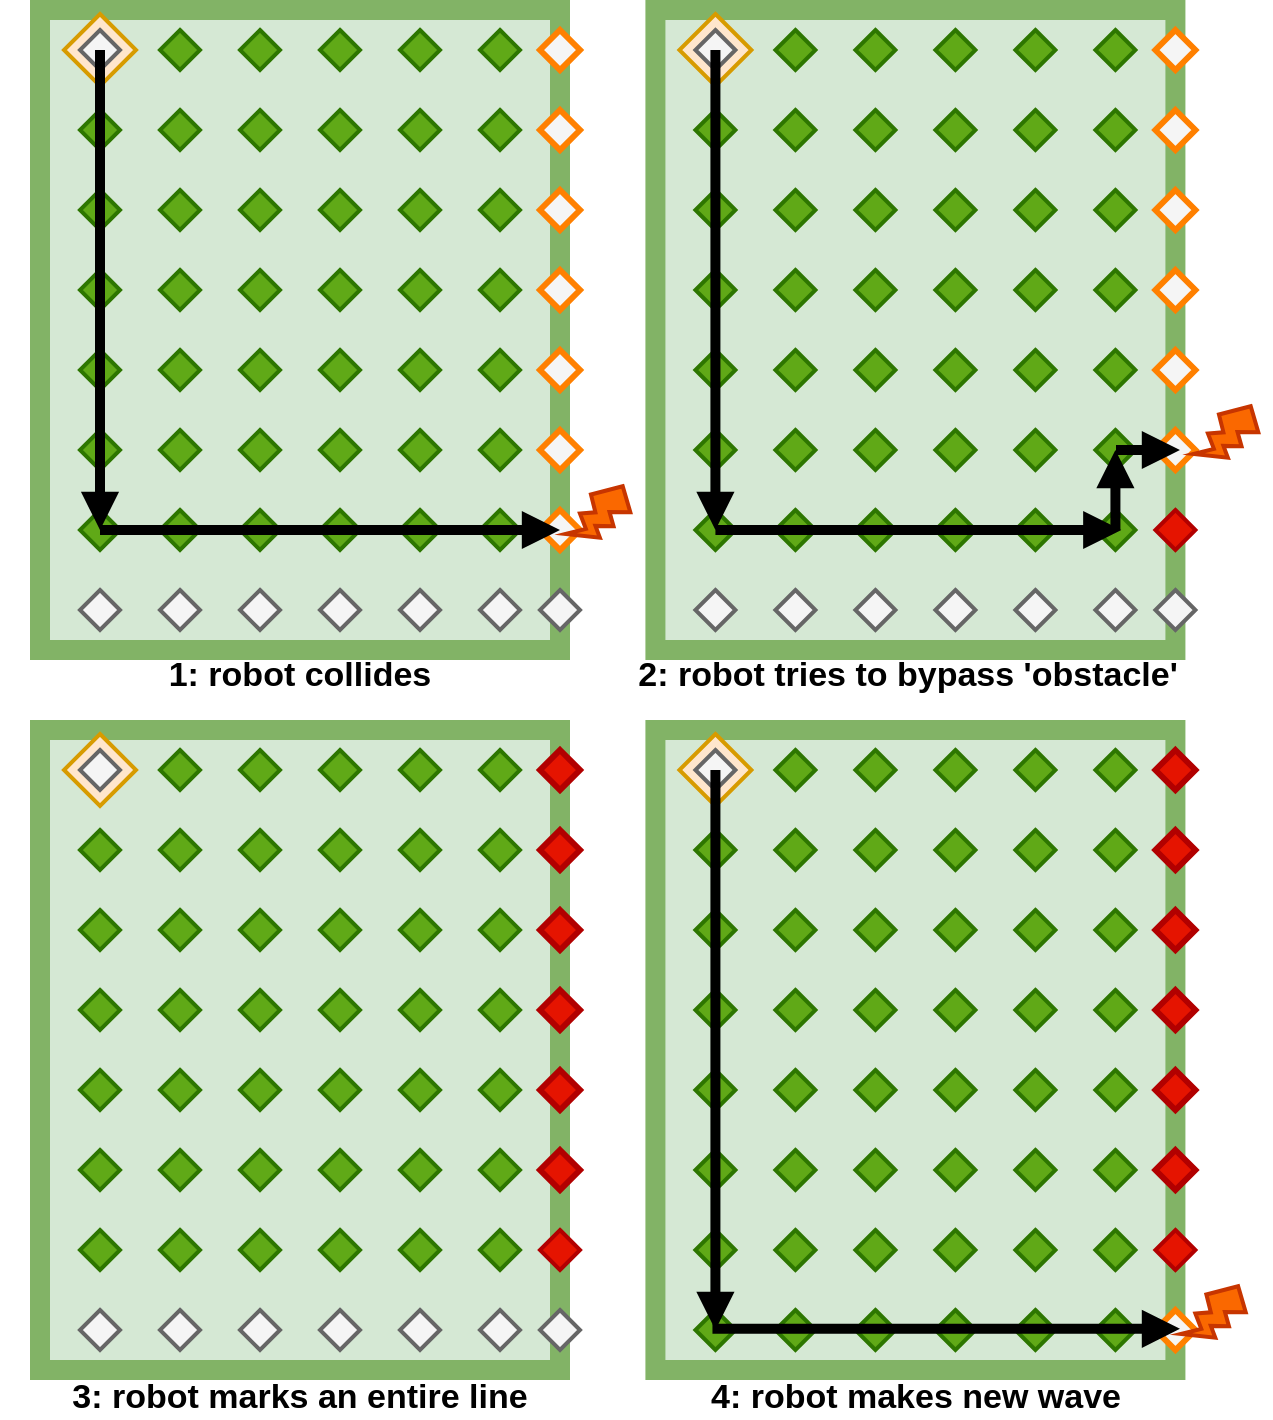 <mxfile version="14.4.3" type="device"><diagram id="38rpAJSljCp4Y_t4XJB3" name="Pagina-1"><mxGraphModel dx="710" dy="412" grid="1" gridSize="10" guides="1" tooltips="1" connect="1" arrows="1" fold="1" page="1" pageScale="1" pageWidth="827" pageHeight="1169" math="0" shadow="0"><root><mxCell id="0"/><mxCell id="1" parent="0"/><mxCell id="UCMmP2EKuZYmeu0Y-TGN-4" value="" style="rounded=0;whiteSpace=wrap;html=1;strokeColor=#82b366;perimeterSpacing=0;strokeWidth=10;glass=0;shadow=0;sketch=0;fillColor=#D5E8D4;" parent="1" vertex="1"><mxGeometry x="20" y="390" width="260" height="320" as="geometry"/></mxCell><mxCell id="UCMmP2EKuZYmeu0Y-TGN-5" value="" style="rhombus;whiteSpace=wrap;html=1;strokeWidth=2;fillColor=#ffe6cc;strokeColor=#d79b00;" parent="1" vertex="1"><mxGeometry x="32" y="392" width="36" height="36" as="geometry"/></mxCell><mxCell id="UCMmP2EKuZYmeu0Y-TGN-6" value="" style="rhombus;whiteSpace=wrap;html=1;strokeWidth=2;fillColor=#f5f5f5;strokeColor=#666666;fontColor=#333333;" parent="1" vertex="1"><mxGeometry x="240" y="680" width="20" height="20" as="geometry"/></mxCell><mxCell id="UCMmP2EKuZYmeu0Y-TGN-7" value="" style="rhombus;whiteSpace=wrap;html=1;strokeWidth=2;fillColor=#60a917;strokeColor=#2D7600;fontColor=#ffffff;" parent="1" vertex="1"><mxGeometry x="240" y="640" width="20" height="20" as="geometry"/></mxCell><mxCell id="UCMmP2EKuZYmeu0Y-TGN-8" value="" style="rhombus;whiteSpace=wrap;html=1;strokeWidth=2;fillColor=#f5f5f5;strokeColor=#666666;fontColor=#333333;" parent="1" vertex="1"><mxGeometry x="40" y="680" width="20" height="20" as="geometry"/></mxCell><mxCell id="UCMmP2EKuZYmeu0Y-TGN-9" value="" style="rhombus;whiteSpace=wrap;html=1;strokeWidth=2;fillColor=#60a917;strokeColor=#2D7600;fontColor=#ffffff;" parent="1" vertex="1"><mxGeometry x="40" y="640" width="20" height="20" as="geometry"/></mxCell><mxCell id="UCMmP2EKuZYmeu0Y-TGN-11" value="" style="rhombus;whiteSpace=wrap;html=1;strokeWidth=2;fillColor=#60a917;strokeColor=#2D7600;fontColor=#ffffff;" parent="1" vertex="1"><mxGeometry x="120" y="600" width="20" height="20" as="geometry"/></mxCell><mxCell id="UCMmP2EKuZYmeu0Y-TGN-12" value="" style="rhombus;whiteSpace=wrap;html=1;strokeWidth=2;fillColor=#60a917;strokeColor=#2D7600;fontColor=#ffffff;" parent="1" vertex="1"><mxGeometry x="160" y="600" width="20" height="20" as="geometry"/></mxCell><mxCell id="UCMmP2EKuZYmeu0Y-TGN-13" value="" style="rhombus;whiteSpace=wrap;html=1;strokeWidth=2;fillColor=#60a917;strokeColor=#2D7600;fontColor=#ffffff;" parent="1" vertex="1"><mxGeometry x="200" y="600" width="20" height="20" as="geometry"/></mxCell><mxCell id="UCMmP2EKuZYmeu0Y-TGN-14" value="" style="rhombus;whiteSpace=wrap;html=1;strokeWidth=2;fillColor=#60a917;strokeColor=#2D7600;fontColor=#ffffff;" parent="1" vertex="1"><mxGeometry x="240" y="600" width="20" height="20" as="geometry"/></mxCell><mxCell id="UCMmP2EKuZYmeu0Y-TGN-15" value="" style="rhombus;whiteSpace=wrap;html=1;strokeWidth=2;fillColor=#60a917;strokeColor=#2D7600;fontColor=#ffffff;" parent="1" vertex="1"><mxGeometry x="40" y="600" width="20" height="20" as="geometry"/></mxCell><mxCell id="UCMmP2EKuZYmeu0Y-TGN-16" value="" style="rhombus;whiteSpace=wrap;html=1;strokeWidth=2;fillColor=#60a917;strokeColor=#2D7600;fontColor=#ffffff;" parent="1" vertex="1"><mxGeometry x="80" y="600" width="20" height="20" as="geometry"/></mxCell><mxCell id="UCMmP2EKuZYmeu0Y-TGN-17" value="" style="rhombus;whiteSpace=wrap;html=1;strokeWidth=2;fillColor=#60a917;strokeColor=#2D7600;fontColor=#ffffff;" parent="1" vertex="1"><mxGeometry x="120" y="560" width="20" height="20" as="geometry"/></mxCell><mxCell id="UCMmP2EKuZYmeu0Y-TGN-18" value="" style="rhombus;whiteSpace=wrap;html=1;strokeWidth=2;fillColor=#60a917;strokeColor=#2D7600;fontColor=#ffffff;" parent="1" vertex="1"><mxGeometry x="160" y="560" width="20" height="20" as="geometry"/></mxCell><mxCell id="UCMmP2EKuZYmeu0Y-TGN-19" value="" style="rhombus;whiteSpace=wrap;html=1;strokeWidth=2;fillColor=#60a917;strokeColor=#2D7600;fontColor=#ffffff;" parent="1" vertex="1"><mxGeometry x="200" y="560" width="20" height="20" as="geometry"/></mxCell><mxCell id="UCMmP2EKuZYmeu0Y-TGN-20" value="" style="rhombus;whiteSpace=wrap;html=1;strokeWidth=2;fillColor=#60a917;strokeColor=#2D7600;fontColor=#ffffff;" parent="1" vertex="1"><mxGeometry x="240" y="560" width="20" height="20" as="geometry"/></mxCell><mxCell id="UCMmP2EKuZYmeu0Y-TGN-21" value="" style="rhombus;whiteSpace=wrap;html=1;strokeWidth=2;fillColor=#60a917;strokeColor=#2D7600;fontColor=#ffffff;" parent="1" vertex="1"><mxGeometry x="40" y="560" width="20" height="20" as="geometry"/></mxCell><mxCell id="UCMmP2EKuZYmeu0Y-TGN-22" value="" style="rhombus;whiteSpace=wrap;html=1;strokeWidth=2;fillColor=#60a917;strokeColor=#2D7600;fontColor=#ffffff;" parent="1" vertex="1"><mxGeometry x="80" y="560" width="20" height="20" as="geometry"/></mxCell><mxCell id="UCMmP2EKuZYmeu0Y-TGN-23" value="" style="rhombus;whiteSpace=wrap;html=1;strokeWidth=2;fillColor=#60a917;strokeColor=#2D7600;fontColor=#ffffff;" parent="1" vertex="1"><mxGeometry x="120" y="520" width="20" height="20" as="geometry"/></mxCell><mxCell id="UCMmP2EKuZYmeu0Y-TGN-24" value="" style="rhombus;whiteSpace=wrap;html=1;strokeWidth=2;fillColor=#60a917;strokeColor=#2D7600;fontColor=#ffffff;" parent="1" vertex="1"><mxGeometry x="160" y="520" width="20" height="20" as="geometry"/></mxCell><mxCell id="UCMmP2EKuZYmeu0Y-TGN-25" value="" style="rhombus;whiteSpace=wrap;html=1;strokeWidth=2;fillColor=#60a917;strokeColor=#2D7600;fontColor=#ffffff;" parent="1" vertex="1"><mxGeometry x="200" y="520" width="20" height="20" as="geometry"/></mxCell><mxCell id="UCMmP2EKuZYmeu0Y-TGN-26" value="" style="rhombus;whiteSpace=wrap;html=1;strokeWidth=2;fillColor=#60a917;strokeColor=#2D7600;fontColor=#ffffff;" parent="1" vertex="1"><mxGeometry x="240" y="520" width="20" height="20" as="geometry"/></mxCell><mxCell id="UCMmP2EKuZYmeu0Y-TGN-27" value="" style="rhombus;whiteSpace=wrap;html=1;strokeWidth=2;fillColor=#60a917;strokeColor=#2D7600;fontColor=#ffffff;" parent="1" vertex="1"><mxGeometry x="40" y="520" width="20" height="20" as="geometry"/></mxCell><mxCell id="UCMmP2EKuZYmeu0Y-TGN-28" value="" style="rhombus;whiteSpace=wrap;html=1;strokeWidth=2;fillColor=#60a917;strokeColor=#2D7600;fontColor=#ffffff;" parent="1" vertex="1"><mxGeometry x="80" y="520" width="20" height="20" as="geometry"/></mxCell><mxCell id="UCMmP2EKuZYmeu0Y-TGN-29" value="" style="rhombus;whiteSpace=wrap;html=1;strokeWidth=2;fillColor=#60a917;strokeColor=#2D7600;fontColor=#ffffff;" parent="1" vertex="1"><mxGeometry x="120" y="480" width="20" height="20" as="geometry"/></mxCell><mxCell id="UCMmP2EKuZYmeu0Y-TGN-30" value="" style="rhombus;whiteSpace=wrap;html=1;strokeWidth=2;fillColor=#60a917;fontColor=#ffffff;strokeColor=#2D7600;" parent="1" vertex="1"><mxGeometry x="160" y="480" width="20" height="20" as="geometry"/></mxCell><mxCell id="UCMmP2EKuZYmeu0Y-TGN-31" value="" style="rhombus;whiteSpace=wrap;html=1;strokeWidth=2;fillColor=#60a917;strokeColor=#2D7600;fontColor=#ffffff;" parent="1" vertex="1"><mxGeometry x="200" y="480" width="20" height="20" as="geometry"/></mxCell><mxCell id="UCMmP2EKuZYmeu0Y-TGN-32" value="" style="rhombus;whiteSpace=wrap;html=1;strokeWidth=2;fillColor=#60a917;strokeColor=#2D7600;fontColor=#ffffff;" parent="1" vertex="1"><mxGeometry x="240" y="480" width="20" height="20" as="geometry"/></mxCell><mxCell id="UCMmP2EKuZYmeu0Y-TGN-33" value="" style="rhombus;whiteSpace=wrap;html=1;strokeWidth=2;fillColor=#60a917;strokeColor=#2D7600;fontColor=#ffffff;" parent="1" vertex="1"><mxGeometry x="40" y="480" width="20" height="20" as="geometry"/></mxCell><mxCell id="UCMmP2EKuZYmeu0Y-TGN-34" value="" style="rhombus;whiteSpace=wrap;html=1;strokeWidth=2;fillColor=#60a917;strokeColor=#2D7600;fontColor=#ffffff;" parent="1" vertex="1"><mxGeometry x="80" y="480" width="20" height="20" as="geometry"/></mxCell><mxCell id="UCMmP2EKuZYmeu0Y-TGN-35" value="" style="rhombus;whiteSpace=wrap;html=1;strokeWidth=2;fillColor=#60a917;strokeColor=#2D7600;fontColor=#ffffff;" parent="1" vertex="1"><mxGeometry x="120" y="400" width="20" height="20" as="geometry"/></mxCell><mxCell id="UCMmP2EKuZYmeu0Y-TGN-36" value="" style="rhombus;whiteSpace=wrap;html=1;strokeWidth=2;fillColor=#60a917;strokeColor=#2D7600;fontColor=#ffffff;" parent="1" vertex="1"><mxGeometry x="160" y="400" width="20" height="20" as="geometry"/></mxCell><mxCell id="UCMmP2EKuZYmeu0Y-TGN-37" value="" style="rhombus;whiteSpace=wrap;html=1;strokeWidth=2;fillColor=#60a917;strokeColor=#2D7600;fontColor=#ffffff;" parent="1" vertex="1"><mxGeometry x="200" y="400" width="20" height="20" as="geometry"/></mxCell><mxCell id="UCMmP2EKuZYmeu0Y-TGN-38" value="" style="rhombus;whiteSpace=wrap;html=1;strokeWidth=2;fillColor=#60a917;strokeColor=#2D7600;fontColor=#ffffff;" parent="1" vertex="1"><mxGeometry x="240" y="400" width="20" height="20" as="geometry"/></mxCell><mxCell id="UCMmP2EKuZYmeu0Y-TGN-39" value="" style="rhombus;whiteSpace=wrap;html=1;strokeWidth=2;fillColor=#f5f5f5;strokeColor=#666666;fontColor=#333333;" parent="1" vertex="1"><mxGeometry x="40" y="400" width="20" height="20" as="geometry"/></mxCell><mxCell id="UCMmP2EKuZYmeu0Y-TGN-40" value="" style="rhombus;whiteSpace=wrap;html=1;strokeWidth=2;fillColor=#60a917;strokeColor=#2D7600;fontColor=#ffffff;" parent="1" vertex="1"><mxGeometry x="80" y="400" width="20" height="20" as="geometry"/></mxCell><mxCell id="UCMmP2EKuZYmeu0Y-TGN-41" value="" style="rhombus;whiteSpace=wrap;html=1;strokeWidth=2;fillColor=#60a917;strokeColor=#2D7600;fontColor=#ffffff;" parent="1" vertex="1"><mxGeometry x="120" y="440" width="20" height="20" as="geometry"/></mxCell><mxCell id="UCMmP2EKuZYmeu0Y-TGN-42" value="" style="rhombus;whiteSpace=wrap;html=1;strokeWidth=2;fillColor=#60a917;strokeColor=#2D7600;fontColor=#ffffff;" parent="1" vertex="1"><mxGeometry x="160" y="440" width="20" height="20" as="geometry"/></mxCell><mxCell id="UCMmP2EKuZYmeu0Y-TGN-43" value="" style="rhombus;whiteSpace=wrap;html=1;strokeWidth=2;fillColor=#60a917;strokeColor=#2D7600;fontColor=#ffffff;" parent="1" vertex="1"><mxGeometry x="200" y="440" width="20" height="20" as="geometry"/></mxCell><mxCell id="UCMmP2EKuZYmeu0Y-TGN-44" value="" style="rhombus;whiteSpace=wrap;html=1;strokeWidth=2;fillColor=#60a917;strokeColor=#2D7600;fontColor=#ffffff;" parent="1" vertex="1"><mxGeometry x="240" y="440" width="20" height="20" as="geometry"/></mxCell><mxCell id="UCMmP2EKuZYmeu0Y-TGN-45" value="" style="rhombus;whiteSpace=wrap;html=1;strokeWidth=2;fillColor=#60a917;strokeColor=#2D7600;fontColor=#ffffff;" parent="1" vertex="1"><mxGeometry x="40" y="440" width="20" height="20" as="geometry"/></mxCell><mxCell id="UCMmP2EKuZYmeu0Y-TGN-46" value="" style="rhombus;whiteSpace=wrap;html=1;strokeWidth=2;fillColor=#60a917;strokeColor=#2D7600;fontColor=#ffffff;" parent="1" vertex="1"><mxGeometry x="80" y="440" width="20" height="20" as="geometry"/></mxCell><mxCell id="UCMmP2EKuZYmeu0Y-TGN-57" value="" style="rhombus;whiteSpace=wrap;html=1;strokeWidth=2;fillColor=#60a917;strokeColor=#2D7600;fontColor=#ffffff;" parent="1" vertex="1"><mxGeometry x="120" y="640" width="20" height="20" as="geometry"/></mxCell><mxCell id="UCMmP2EKuZYmeu0Y-TGN-58" value="" style="rhombus;whiteSpace=wrap;html=1;strokeWidth=2;fillColor=#60a917;strokeColor=#2D7600;fontColor=#ffffff;" parent="1" vertex="1"><mxGeometry x="160" y="640" width="20" height="20" as="geometry"/></mxCell><mxCell id="UCMmP2EKuZYmeu0Y-TGN-59" value="" style="rhombus;whiteSpace=wrap;html=1;strokeWidth=2;fillColor=#60a917;strokeColor=#2D7600;fontColor=#ffffff;" parent="1" vertex="1"><mxGeometry x="200" y="640" width="20" height="20" as="geometry"/></mxCell><mxCell id="UCMmP2EKuZYmeu0Y-TGN-60" value="" style="rhombus;whiteSpace=wrap;html=1;strokeWidth=2;fillColor=#60a917;strokeColor=#2D7600;fontColor=#ffffff;" parent="1" vertex="1"><mxGeometry x="80" y="640" width="20" height="20" as="geometry"/></mxCell><mxCell id="UCMmP2EKuZYmeu0Y-TGN-61" value="" style="rhombus;whiteSpace=wrap;html=1;strokeWidth=2;fillColor=#f5f5f5;strokeColor=#666666;fontColor=#333333;" parent="1" vertex="1"><mxGeometry x="120" y="680" width="20" height="20" as="geometry"/></mxCell><mxCell id="UCMmP2EKuZYmeu0Y-TGN-62" value="" style="rhombus;whiteSpace=wrap;html=1;strokeWidth=2;fillColor=#f5f5f5;strokeColor=#666666;fontColor=#333333;" parent="1" vertex="1"><mxGeometry x="160" y="680" width="20" height="20" as="geometry"/></mxCell><mxCell id="UCMmP2EKuZYmeu0Y-TGN-63" value="" style="rhombus;whiteSpace=wrap;html=1;strokeWidth=2;fillColor=#f5f5f5;strokeColor=#666666;fontColor=#333333;" parent="1" vertex="1"><mxGeometry x="200" y="680" width="20" height="20" as="geometry"/></mxCell><mxCell id="UCMmP2EKuZYmeu0Y-TGN-64" value="" style="rhombus;whiteSpace=wrap;html=1;strokeWidth=2;fillColor=#f5f5f5;strokeColor=#666666;fontColor=#333333;" parent="1" vertex="1"><mxGeometry x="80" y="680" width="20" height="20" as="geometry"/></mxCell><mxCell id="UCMmP2EKuZYmeu0Y-TGN-66" value="" style="endArrow=block;html=1;strokeWidth=5;endFill=1;fillColor=#f8cecc;entryX=0.5;entryY=0.5;entryDx=0;entryDy=0;entryPerimeter=0;" parent="1" edge="1" target="UCMmP2EKuZYmeu0Y-TGN-9"><mxGeometry width="50" height="50" relative="1" as="geometry"><mxPoint x="50" y="410" as="sourcePoint"/><mxPoint x="50" y="530" as="targetPoint"/></mxGeometry></mxCell><mxCell id="UCMmP2EKuZYmeu0Y-TGN-182" value="1: robot collides" style="text;html=1;strokeColor=none;fillColor=none;align=center;verticalAlign=middle;whiteSpace=wrap;rounded=0;fontStyle=1;fontSize=17;" parent="1" vertex="1"><mxGeometry y="713" width="300" height="20" as="geometry"/></mxCell><mxCell id="6K47DmxdGWZFVcEaytdg-120" value="2: robot tries to bypass 'obstacle'" style="text;html=1;strokeColor=none;fillColor=none;align=center;verticalAlign=middle;whiteSpace=wrap;rounded=0;fontStyle=1;fontSize=17;" parent="1" vertex="1"><mxGeometry x="304" y="713" width="300" height="20" as="geometry"/></mxCell><mxCell id="2Jo5fhuYoNZxk01iRl89-2" value="" style="rhombus;whiteSpace=wrap;html=1;strokeWidth=3;fillColor=#f5f5f5;fontColor=#333333;strokeColor=#FF8000;" vertex="1" parent="1"><mxGeometry x="270" y="640" width="20" height="20" as="geometry"/></mxCell><mxCell id="2Jo5fhuYoNZxk01iRl89-4" value="" style="rhombus;whiteSpace=wrap;html=1;strokeWidth=3;fillColor=#f5f5f5;fontColor=#333333;strokeColor=#FF8000;" vertex="1" parent="1"><mxGeometry x="270" y="600" width="20" height="20" as="geometry"/></mxCell><mxCell id="2Jo5fhuYoNZxk01iRl89-1" value="" style="endArrow=block;html=1;strokeWidth=5;endFill=1;fillColor=#f8cecc;entryX=0.5;entryY=0.5;entryDx=0;entryDy=0;entryPerimeter=0;" edge="1" parent="1" target="2Jo5fhuYoNZxk01iRl89-2"><mxGeometry width="50" height="50" relative="1" as="geometry"><mxPoint x="50" y="650" as="sourcePoint"/><mxPoint x="60" y="660" as="targetPoint"/></mxGeometry></mxCell><mxCell id="2Jo5fhuYoNZxk01iRl89-5" value="" style="rhombus;whiteSpace=wrap;html=1;strokeWidth=3;fillColor=#f5f5f5;fontColor=#333333;strokeColor=#FF8000;" vertex="1" parent="1"><mxGeometry x="270" y="560" width="20" height="20" as="geometry"/></mxCell><mxCell id="2Jo5fhuYoNZxk01iRl89-6" value="" style="rhombus;whiteSpace=wrap;html=1;strokeWidth=3;fillColor=#f5f5f5;fontColor=#333333;strokeColor=#FF8000;" vertex="1" parent="1"><mxGeometry x="270" y="520" width="20" height="20" as="geometry"/></mxCell><mxCell id="6K47DmxdGWZFVcEaytdg-2" value="" style="verticalLabelPosition=bottom;verticalAlign=top;html=1;shape=mxgraph.basic.flash;strokeWidth=2;fillColor=#fa6800;strokeColor=#C73500;rotation=30;fontColor=#ffffff;" parent="1" vertex="1"><mxGeometry x="290" y="625" width="22.59" height="35" as="geometry"/></mxCell><mxCell id="2Jo5fhuYoNZxk01iRl89-7" value="" style="rhombus;whiteSpace=wrap;html=1;strokeWidth=3;fillColor=#f5f5f5;fontColor=#333333;strokeColor=#FF8000;" vertex="1" parent="1"><mxGeometry x="270" y="480" width="20" height="20" as="geometry"/></mxCell><mxCell id="2Jo5fhuYoNZxk01iRl89-8" value="" style="rhombus;whiteSpace=wrap;html=1;strokeWidth=3;fillColor=#f5f5f5;fontColor=#333333;strokeColor=#FF8000;" vertex="1" parent="1"><mxGeometry x="270" y="440" width="20" height="20" as="geometry"/></mxCell><mxCell id="2Jo5fhuYoNZxk01iRl89-9" value="" style="rhombus;whiteSpace=wrap;html=1;strokeWidth=3;fillColor=#f5f5f5;fontColor=#333333;strokeColor=#FF8000;" vertex="1" parent="1"><mxGeometry x="270" y="400" width="20" height="20" as="geometry"/></mxCell><mxCell id="2Jo5fhuYoNZxk01iRl89-10" value="" style="rounded=0;whiteSpace=wrap;html=1;strokeColor=#82b366;perimeterSpacing=0;strokeWidth=10;glass=0;shadow=0;sketch=0;fillColor=#D5E8D4;" vertex="1" parent="1"><mxGeometry x="327.71" y="390" width="260" height="320" as="geometry"/></mxCell><mxCell id="2Jo5fhuYoNZxk01iRl89-11" value="" style="rhombus;whiteSpace=wrap;html=1;strokeWidth=2;fillColor=#ffe6cc;strokeColor=#d79b00;" vertex="1" parent="1"><mxGeometry x="339.71" y="392" width="36" height="36" as="geometry"/></mxCell><mxCell id="2Jo5fhuYoNZxk01iRl89-12" value="" style="rhombus;whiteSpace=wrap;html=1;strokeWidth=2;fillColor=#f5f5f5;strokeColor=#666666;fontColor=#333333;" vertex="1" parent="1"><mxGeometry x="547.71" y="680" width="20" height="20" as="geometry"/></mxCell><mxCell id="2Jo5fhuYoNZxk01iRl89-13" value="" style="rhombus;whiteSpace=wrap;html=1;strokeWidth=2;fillColor=#60a917;strokeColor=#2D7600;fontColor=#ffffff;" vertex="1" parent="1"><mxGeometry x="547.71" y="640" width="20" height="20" as="geometry"/></mxCell><mxCell id="2Jo5fhuYoNZxk01iRl89-14" value="" style="rhombus;whiteSpace=wrap;html=1;strokeWidth=2;fillColor=#f5f5f5;strokeColor=#666666;fontColor=#333333;" vertex="1" parent="1"><mxGeometry x="347.71" y="680" width="20" height="20" as="geometry"/></mxCell><mxCell id="2Jo5fhuYoNZxk01iRl89-15" value="" style="rhombus;whiteSpace=wrap;html=1;strokeWidth=2;fillColor=#60a917;strokeColor=#2D7600;fontColor=#ffffff;" vertex="1" parent="1"><mxGeometry x="347.71" y="640" width="20" height="20" as="geometry"/></mxCell><mxCell id="2Jo5fhuYoNZxk01iRl89-16" value="" style="rhombus;whiteSpace=wrap;html=1;strokeWidth=2;fillColor=#60a917;strokeColor=#2D7600;fontColor=#ffffff;" vertex="1" parent="1"><mxGeometry x="427.71" y="600" width="20" height="20" as="geometry"/></mxCell><mxCell id="2Jo5fhuYoNZxk01iRl89-17" value="" style="rhombus;whiteSpace=wrap;html=1;strokeWidth=2;fillColor=#60a917;strokeColor=#2D7600;fontColor=#ffffff;" vertex="1" parent="1"><mxGeometry x="467.71" y="600" width="20" height="20" as="geometry"/></mxCell><mxCell id="2Jo5fhuYoNZxk01iRl89-18" value="" style="rhombus;whiteSpace=wrap;html=1;strokeWidth=2;fillColor=#60a917;strokeColor=#2D7600;fontColor=#ffffff;" vertex="1" parent="1"><mxGeometry x="507.71" y="600" width="20" height="20" as="geometry"/></mxCell><mxCell id="2Jo5fhuYoNZxk01iRl89-19" value="" style="rhombus;whiteSpace=wrap;html=1;strokeWidth=2;fillColor=#60a917;strokeColor=#2D7600;fontColor=#ffffff;" vertex="1" parent="1"><mxGeometry x="547.71" y="600" width="20" height="20" as="geometry"/></mxCell><mxCell id="2Jo5fhuYoNZxk01iRl89-20" value="" style="rhombus;whiteSpace=wrap;html=1;strokeWidth=2;fillColor=#60a917;strokeColor=#2D7600;fontColor=#ffffff;" vertex="1" parent="1"><mxGeometry x="347.71" y="600" width="20" height="20" as="geometry"/></mxCell><mxCell id="2Jo5fhuYoNZxk01iRl89-21" value="" style="rhombus;whiteSpace=wrap;html=1;strokeWidth=2;fillColor=#60a917;strokeColor=#2D7600;fontColor=#ffffff;" vertex="1" parent="1"><mxGeometry x="387.71" y="600" width="20" height="20" as="geometry"/></mxCell><mxCell id="2Jo5fhuYoNZxk01iRl89-22" value="" style="rhombus;whiteSpace=wrap;html=1;strokeWidth=2;fillColor=#60a917;strokeColor=#2D7600;fontColor=#ffffff;" vertex="1" parent="1"><mxGeometry x="427.71" y="560" width="20" height="20" as="geometry"/></mxCell><mxCell id="2Jo5fhuYoNZxk01iRl89-23" value="" style="rhombus;whiteSpace=wrap;html=1;strokeWidth=2;fillColor=#60a917;strokeColor=#2D7600;fontColor=#ffffff;" vertex="1" parent="1"><mxGeometry x="467.71" y="560" width="20" height="20" as="geometry"/></mxCell><mxCell id="2Jo5fhuYoNZxk01iRl89-24" value="" style="rhombus;whiteSpace=wrap;html=1;strokeWidth=2;fillColor=#60a917;strokeColor=#2D7600;fontColor=#ffffff;" vertex="1" parent="1"><mxGeometry x="507.71" y="560" width="20" height="20" as="geometry"/></mxCell><mxCell id="2Jo5fhuYoNZxk01iRl89-25" value="" style="rhombus;whiteSpace=wrap;html=1;strokeWidth=2;fillColor=#60a917;strokeColor=#2D7600;fontColor=#ffffff;" vertex="1" parent="1"><mxGeometry x="547.71" y="560" width="20" height="20" as="geometry"/></mxCell><mxCell id="2Jo5fhuYoNZxk01iRl89-26" value="" style="rhombus;whiteSpace=wrap;html=1;strokeWidth=2;fillColor=#60a917;strokeColor=#2D7600;fontColor=#ffffff;" vertex="1" parent="1"><mxGeometry x="347.71" y="560" width="20" height="20" as="geometry"/></mxCell><mxCell id="2Jo5fhuYoNZxk01iRl89-27" value="" style="rhombus;whiteSpace=wrap;html=1;strokeWidth=2;fillColor=#60a917;strokeColor=#2D7600;fontColor=#ffffff;" vertex="1" parent="1"><mxGeometry x="387.71" y="560" width="20" height="20" as="geometry"/></mxCell><mxCell id="2Jo5fhuYoNZxk01iRl89-28" value="" style="rhombus;whiteSpace=wrap;html=1;strokeWidth=2;fillColor=#60a917;strokeColor=#2D7600;fontColor=#ffffff;" vertex="1" parent="1"><mxGeometry x="427.71" y="520" width="20" height="20" as="geometry"/></mxCell><mxCell id="2Jo5fhuYoNZxk01iRl89-29" value="" style="rhombus;whiteSpace=wrap;html=1;strokeWidth=2;fillColor=#60a917;strokeColor=#2D7600;fontColor=#ffffff;" vertex="1" parent="1"><mxGeometry x="467.71" y="520" width="20" height="20" as="geometry"/></mxCell><mxCell id="2Jo5fhuYoNZxk01iRl89-30" value="" style="rhombus;whiteSpace=wrap;html=1;strokeWidth=2;fillColor=#60a917;strokeColor=#2D7600;fontColor=#ffffff;" vertex="1" parent="1"><mxGeometry x="507.71" y="520" width="20" height="20" as="geometry"/></mxCell><mxCell id="2Jo5fhuYoNZxk01iRl89-31" value="" style="rhombus;whiteSpace=wrap;html=1;strokeWidth=2;fillColor=#60a917;strokeColor=#2D7600;fontColor=#ffffff;" vertex="1" parent="1"><mxGeometry x="547.71" y="520" width="20" height="20" as="geometry"/></mxCell><mxCell id="2Jo5fhuYoNZxk01iRl89-32" value="" style="rhombus;whiteSpace=wrap;html=1;strokeWidth=2;fillColor=#60a917;strokeColor=#2D7600;fontColor=#ffffff;" vertex="1" parent="1"><mxGeometry x="347.71" y="520" width="20" height="20" as="geometry"/></mxCell><mxCell id="2Jo5fhuYoNZxk01iRl89-33" value="" style="rhombus;whiteSpace=wrap;html=1;strokeWidth=2;fillColor=#60a917;strokeColor=#2D7600;fontColor=#ffffff;" vertex="1" parent="1"><mxGeometry x="387.71" y="520" width="20" height="20" as="geometry"/></mxCell><mxCell id="2Jo5fhuYoNZxk01iRl89-34" value="" style="rhombus;whiteSpace=wrap;html=1;strokeWidth=2;fillColor=#60a917;strokeColor=#2D7600;fontColor=#ffffff;" vertex="1" parent="1"><mxGeometry x="427.71" y="480" width="20" height="20" as="geometry"/></mxCell><mxCell id="2Jo5fhuYoNZxk01iRl89-35" value="" style="rhombus;whiteSpace=wrap;html=1;strokeWidth=2;fillColor=#60a917;fontColor=#ffffff;strokeColor=#2D7600;" vertex="1" parent="1"><mxGeometry x="467.71" y="480" width="20" height="20" as="geometry"/></mxCell><mxCell id="2Jo5fhuYoNZxk01iRl89-36" value="" style="rhombus;whiteSpace=wrap;html=1;strokeWidth=2;fillColor=#60a917;strokeColor=#2D7600;fontColor=#ffffff;" vertex="1" parent="1"><mxGeometry x="507.71" y="480" width="20" height="20" as="geometry"/></mxCell><mxCell id="2Jo5fhuYoNZxk01iRl89-37" value="" style="rhombus;whiteSpace=wrap;html=1;strokeWidth=2;fillColor=#60a917;strokeColor=#2D7600;fontColor=#ffffff;" vertex="1" parent="1"><mxGeometry x="547.71" y="480" width="20" height="20" as="geometry"/></mxCell><mxCell id="2Jo5fhuYoNZxk01iRl89-38" value="" style="rhombus;whiteSpace=wrap;html=1;strokeWidth=2;fillColor=#60a917;strokeColor=#2D7600;fontColor=#ffffff;" vertex="1" parent="1"><mxGeometry x="347.71" y="480" width="20" height="20" as="geometry"/></mxCell><mxCell id="2Jo5fhuYoNZxk01iRl89-39" value="" style="rhombus;whiteSpace=wrap;html=1;strokeWidth=2;fillColor=#60a917;strokeColor=#2D7600;fontColor=#ffffff;" vertex="1" parent="1"><mxGeometry x="387.71" y="480" width="20" height="20" as="geometry"/></mxCell><mxCell id="2Jo5fhuYoNZxk01iRl89-40" value="" style="rhombus;whiteSpace=wrap;html=1;strokeWidth=2;fillColor=#60a917;strokeColor=#2D7600;fontColor=#ffffff;" vertex="1" parent="1"><mxGeometry x="427.71" y="400" width="20" height="20" as="geometry"/></mxCell><mxCell id="2Jo5fhuYoNZxk01iRl89-41" value="" style="rhombus;whiteSpace=wrap;html=1;strokeWidth=2;fillColor=#60a917;strokeColor=#2D7600;fontColor=#ffffff;" vertex="1" parent="1"><mxGeometry x="467.71" y="400" width="20" height="20" as="geometry"/></mxCell><mxCell id="2Jo5fhuYoNZxk01iRl89-42" value="" style="rhombus;whiteSpace=wrap;html=1;strokeWidth=2;fillColor=#60a917;strokeColor=#2D7600;fontColor=#ffffff;" vertex="1" parent="1"><mxGeometry x="507.71" y="400" width="20" height="20" as="geometry"/></mxCell><mxCell id="2Jo5fhuYoNZxk01iRl89-43" value="" style="rhombus;whiteSpace=wrap;html=1;strokeWidth=2;fillColor=#60a917;strokeColor=#2D7600;fontColor=#ffffff;" vertex="1" parent="1"><mxGeometry x="547.71" y="400" width="20" height="20" as="geometry"/></mxCell><mxCell id="2Jo5fhuYoNZxk01iRl89-44" value="" style="rhombus;whiteSpace=wrap;html=1;strokeWidth=2;fillColor=#f5f5f5;strokeColor=#666666;fontColor=#333333;" vertex="1" parent="1"><mxGeometry x="347.71" y="400" width="20" height="20" as="geometry"/></mxCell><mxCell id="2Jo5fhuYoNZxk01iRl89-45" value="" style="rhombus;whiteSpace=wrap;html=1;strokeWidth=2;fillColor=#60a917;strokeColor=#2D7600;fontColor=#ffffff;" vertex="1" parent="1"><mxGeometry x="387.71" y="400" width="20" height="20" as="geometry"/></mxCell><mxCell id="2Jo5fhuYoNZxk01iRl89-46" value="" style="rhombus;whiteSpace=wrap;html=1;strokeWidth=2;fillColor=#60a917;strokeColor=#2D7600;fontColor=#ffffff;" vertex="1" parent="1"><mxGeometry x="427.71" y="440" width="20" height="20" as="geometry"/></mxCell><mxCell id="2Jo5fhuYoNZxk01iRl89-47" value="" style="rhombus;whiteSpace=wrap;html=1;strokeWidth=2;fillColor=#60a917;strokeColor=#2D7600;fontColor=#ffffff;" vertex="1" parent="1"><mxGeometry x="467.71" y="440" width="20" height="20" as="geometry"/></mxCell><mxCell id="2Jo5fhuYoNZxk01iRl89-48" value="" style="rhombus;whiteSpace=wrap;html=1;strokeWidth=2;fillColor=#60a917;strokeColor=#2D7600;fontColor=#ffffff;" vertex="1" parent="1"><mxGeometry x="507.71" y="440" width="20" height="20" as="geometry"/></mxCell><mxCell id="2Jo5fhuYoNZxk01iRl89-49" value="" style="rhombus;whiteSpace=wrap;html=1;strokeWidth=2;fillColor=#60a917;strokeColor=#2D7600;fontColor=#ffffff;" vertex="1" parent="1"><mxGeometry x="547.71" y="440" width="20" height="20" as="geometry"/></mxCell><mxCell id="2Jo5fhuYoNZxk01iRl89-50" value="" style="rhombus;whiteSpace=wrap;html=1;strokeWidth=2;fillColor=#60a917;strokeColor=#2D7600;fontColor=#ffffff;" vertex="1" parent="1"><mxGeometry x="347.71" y="440" width="20" height="20" as="geometry"/></mxCell><mxCell id="2Jo5fhuYoNZxk01iRl89-51" value="" style="rhombus;whiteSpace=wrap;html=1;strokeWidth=2;fillColor=#60a917;strokeColor=#2D7600;fontColor=#ffffff;" vertex="1" parent="1"><mxGeometry x="387.71" y="440" width="20" height="20" as="geometry"/></mxCell><mxCell id="2Jo5fhuYoNZxk01iRl89-52" value="" style="rhombus;whiteSpace=wrap;html=1;strokeWidth=2;fillColor=#60a917;strokeColor=#2D7600;fontColor=#ffffff;" vertex="1" parent="1"><mxGeometry x="427.71" y="640" width="20" height="20" as="geometry"/></mxCell><mxCell id="2Jo5fhuYoNZxk01iRl89-53" value="" style="rhombus;whiteSpace=wrap;html=1;strokeWidth=2;fillColor=#60a917;strokeColor=#2D7600;fontColor=#ffffff;" vertex="1" parent="1"><mxGeometry x="467.71" y="640" width="20" height="20" as="geometry"/></mxCell><mxCell id="2Jo5fhuYoNZxk01iRl89-54" value="" style="rhombus;whiteSpace=wrap;html=1;strokeWidth=2;fillColor=#60a917;strokeColor=#2D7600;fontColor=#ffffff;" vertex="1" parent="1"><mxGeometry x="507.71" y="640" width="20" height="20" as="geometry"/></mxCell><mxCell id="2Jo5fhuYoNZxk01iRl89-55" value="" style="rhombus;whiteSpace=wrap;html=1;strokeWidth=2;fillColor=#60a917;strokeColor=#2D7600;fontColor=#ffffff;" vertex="1" parent="1"><mxGeometry x="387.71" y="640" width="20" height="20" as="geometry"/></mxCell><mxCell id="2Jo5fhuYoNZxk01iRl89-56" value="" style="rhombus;whiteSpace=wrap;html=1;strokeWidth=2;fillColor=#f5f5f5;strokeColor=#666666;fontColor=#333333;" vertex="1" parent="1"><mxGeometry x="427.71" y="680" width="20" height="20" as="geometry"/></mxCell><mxCell id="2Jo5fhuYoNZxk01iRl89-57" value="" style="rhombus;whiteSpace=wrap;html=1;strokeWidth=2;fillColor=#f5f5f5;strokeColor=#666666;fontColor=#333333;" vertex="1" parent="1"><mxGeometry x="467.71" y="680" width="20" height="20" as="geometry"/></mxCell><mxCell id="2Jo5fhuYoNZxk01iRl89-58" value="" style="rhombus;whiteSpace=wrap;html=1;strokeWidth=2;fillColor=#f5f5f5;strokeColor=#666666;fontColor=#333333;" vertex="1" parent="1"><mxGeometry x="507.71" y="680" width="20" height="20" as="geometry"/></mxCell><mxCell id="2Jo5fhuYoNZxk01iRl89-59" value="" style="rhombus;whiteSpace=wrap;html=1;strokeWidth=2;fillColor=#f5f5f5;strokeColor=#666666;fontColor=#333333;" vertex="1" parent="1"><mxGeometry x="387.71" y="680" width="20" height="20" as="geometry"/></mxCell><mxCell id="2Jo5fhuYoNZxk01iRl89-60" value="" style="endArrow=block;html=1;strokeWidth=5;endFill=1;fillColor=#f8cecc;entryX=0.5;entryY=0.5;entryDx=0;entryDy=0;entryPerimeter=0;" edge="1" parent="1" target="2Jo5fhuYoNZxk01iRl89-15"><mxGeometry width="50" height="50" relative="1" as="geometry"><mxPoint x="357.71" y="410" as="sourcePoint"/><mxPoint x="357.71" y="530" as="targetPoint"/></mxGeometry></mxCell><mxCell id="2Jo5fhuYoNZxk01iRl89-61" value="" style="rhombus;whiteSpace=wrap;html=1;strokeWidth=2;fillColor=#e51400;fontColor=#ffffff;strokeColor=#B20000;" vertex="1" parent="1"><mxGeometry x="577.71" y="640" width="20" height="20" as="geometry"/></mxCell><mxCell id="2Jo5fhuYoNZxk01iRl89-62" value="" style="rhombus;whiteSpace=wrap;html=1;strokeWidth=3;fillColor=#f5f5f5;fontColor=#333333;strokeColor=#FF8000;" vertex="1" parent="1"><mxGeometry x="577.71" y="600" width="20" height="20" as="geometry"/></mxCell><mxCell id="2Jo5fhuYoNZxk01iRl89-63" value="" style="endArrow=block;html=1;strokeWidth=5;endFill=1;fillColor=#f8cecc;" edge="1" parent="1"><mxGeometry width="50" height="50" relative="1" as="geometry"><mxPoint x="357.71" y="650" as="sourcePoint"/><mxPoint x="560.667" y="650" as="targetPoint"/></mxGeometry></mxCell><mxCell id="2Jo5fhuYoNZxk01iRl89-64" value="" style="rhombus;whiteSpace=wrap;html=1;strokeWidth=3;fillColor=#f5f5f5;fontColor=#333333;strokeColor=#FF8000;" vertex="1" parent="1"><mxGeometry x="577.71" y="560" width="20" height="20" as="geometry"/></mxCell><mxCell id="2Jo5fhuYoNZxk01iRl89-65" value="" style="rhombus;whiteSpace=wrap;html=1;strokeWidth=3;fillColor=#f5f5f5;fontColor=#333333;strokeColor=#FF8000;" vertex="1" parent="1"><mxGeometry x="577.71" y="520" width="20" height="20" as="geometry"/></mxCell><mxCell id="2Jo5fhuYoNZxk01iRl89-67" value="" style="rhombus;whiteSpace=wrap;html=1;strokeWidth=3;fillColor=#f5f5f5;fontColor=#333333;strokeColor=#FF8000;" vertex="1" parent="1"><mxGeometry x="577.71" y="480" width="20" height="20" as="geometry"/></mxCell><mxCell id="2Jo5fhuYoNZxk01iRl89-68" value="" style="rhombus;whiteSpace=wrap;html=1;strokeWidth=3;fillColor=#f5f5f5;fontColor=#333333;strokeColor=#FF8000;" vertex="1" parent="1"><mxGeometry x="577.71" y="440" width="20" height="20" as="geometry"/></mxCell><mxCell id="2Jo5fhuYoNZxk01iRl89-69" value="" style="rhombus;whiteSpace=wrap;html=1;strokeWidth=3;fillColor=#f5f5f5;fontColor=#333333;strokeColor=#FF8000;" vertex="1" parent="1"><mxGeometry x="577.71" y="400" width="20" height="20" as="geometry"/></mxCell><mxCell id="2Jo5fhuYoNZxk01iRl89-70" value="" style="endArrow=none;html=1;strokeWidth=5;endFill=0;fillColor=#f8cecc;startArrow=block;startFill=1;exitX=0.5;exitY=0.5;exitDx=0;exitDy=0;entryX=0.5;entryY=0.5;entryDx=0;entryDy=0;entryPerimeter=0;exitPerimeter=0;" edge="1" parent="1" source="2Jo5fhuYoNZxk01iRl89-19" target="2Jo5fhuYoNZxk01iRl89-13"><mxGeometry width="50" height="50" relative="1" as="geometry"><mxPoint x="621.379" y="620" as="sourcePoint"/><mxPoint x="560" y="650.078" as="targetPoint"/></mxGeometry></mxCell><mxCell id="2Jo5fhuYoNZxk01iRl89-71" value="" style="endArrow=none;html=1;strokeWidth=5;endFill=0;fillColor=#f8cecc;startArrow=block;startFill=1;exitX=0.614;exitY=0.5;exitDx=0;exitDy=0;exitPerimeter=0;" edge="1" parent="1" source="2Jo5fhuYoNZxk01iRl89-62"><mxGeometry width="50" height="50" relative="1" as="geometry"><mxPoint x="567.71" y="620" as="sourcePoint"/><mxPoint x="558" y="610" as="targetPoint"/></mxGeometry></mxCell><mxCell id="2Jo5fhuYoNZxk01iRl89-72" value="" style="verticalLabelPosition=bottom;verticalAlign=top;html=1;shape=mxgraph.basic.flash;strokeWidth=2;fillColor=#fa6800;strokeColor=#C73500;rotation=30;fontColor=#ffffff;" vertex="1" parent="1"><mxGeometry x="604" y="585" width="22.59" height="35" as="geometry"/></mxCell><mxCell id="2Jo5fhuYoNZxk01iRl89-73" value="" style="rhombus;whiteSpace=wrap;html=1;strokeWidth=2;fillColor=#f5f5f5;strokeColor=#666666;fontColor=#333333;" vertex="1" parent="1"><mxGeometry x="270" y="680" width="20" height="20" as="geometry"/></mxCell><mxCell id="2Jo5fhuYoNZxk01iRl89-74" value="" style="rhombus;whiteSpace=wrap;html=1;strokeWidth=2;fillColor=#f5f5f5;strokeColor=#666666;fontColor=#333333;" vertex="1" parent="1"><mxGeometry x="577.71" y="680" width="20" height="20" as="geometry"/></mxCell><mxCell id="2Jo5fhuYoNZxk01iRl89-77" value="" style="rounded=0;whiteSpace=wrap;html=1;strokeColor=#82b366;perimeterSpacing=0;strokeWidth=10;glass=0;shadow=0;sketch=0;fillColor=#D5E8D4;" vertex="1" parent="1"><mxGeometry x="20.0" y="750" width="260" height="320" as="geometry"/></mxCell><mxCell id="2Jo5fhuYoNZxk01iRl89-78" value="" style="rhombus;whiteSpace=wrap;html=1;strokeWidth=2;fillColor=#ffe6cc;strokeColor=#d79b00;" vertex="1" parent="1"><mxGeometry x="32.0" y="752" width="36" height="36" as="geometry"/></mxCell><mxCell id="2Jo5fhuYoNZxk01iRl89-79" value="" style="rhombus;whiteSpace=wrap;html=1;strokeWidth=2;fillColor=#f5f5f5;strokeColor=#666666;fontColor=#333333;" vertex="1" parent="1"><mxGeometry x="240.0" y="1040" width="20" height="20" as="geometry"/></mxCell><mxCell id="2Jo5fhuYoNZxk01iRl89-80" value="" style="rhombus;whiteSpace=wrap;html=1;strokeWidth=2;fillColor=#60a917;strokeColor=#2D7600;fontColor=#ffffff;" vertex="1" parent="1"><mxGeometry x="240.0" y="1000" width="20" height="20" as="geometry"/></mxCell><mxCell id="2Jo5fhuYoNZxk01iRl89-81" value="" style="rhombus;whiteSpace=wrap;html=1;strokeWidth=2;fillColor=#f5f5f5;strokeColor=#666666;fontColor=#333333;" vertex="1" parent="1"><mxGeometry x="40.0" y="1040" width="20" height="20" as="geometry"/></mxCell><mxCell id="2Jo5fhuYoNZxk01iRl89-82" value="" style="rhombus;whiteSpace=wrap;html=1;strokeWidth=2;fillColor=#60a917;strokeColor=#2D7600;fontColor=#ffffff;" vertex="1" parent="1"><mxGeometry x="40.0" y="1000" width="20" height="20" as="geometry"/></mxCell><mxCell id="2Jo5fhuYoNZxk01iRl89-83" value="" style="rhombus;whiteSpace=wrap;html=1;strokeWidth=2;fillColor=#60a917;strokeColor=#2D7600;fontColor=#ffffff;" vertex="1" parent="1"><mxGeometry x="120" y="960" width="20" height="20" as="geometry"/></mxCell><mxCell id="2Jo5fhuYoNZxk01iRl89-84" value="" style="rhombus;whiteSpace=wrap;html=1;strokeWidth=2;fillColor=#60a917;strokeColor=#2D7600;fontColor=#ffffff;" vertex="1" parent="1"><mxGeometry x="160" y="960" width="20" height="20" as="geometry"/></mxCell><mxCell id="2Jo5fhuYoNZxk01iRl89-85" value="" style="rhombus;whiteSpace=wrap;html=1;strokeWidth=2;fillColor=#60a917;strokeColor=#2D7600;fontColor=#ffffff;" vertex="1" parent="1"><mxGeometry x="200.0" y="960" width="20" height="20" as="geometry"/></mxCell><mxCell id="2Jo5fhuYoNZxk01iRl89-86" value="" style="rhombus;whiteSpace=wrap;html=1;strokeWidth=2;fillColor=#60a917;strokeColor=#2D7600;fontColor=#ffffff;" vertex="1" parent="1"><mxGeometry x="240.0" y="960" width="20" height="20" as="geometry"/></mxCell><mxCell id="2Jo5fhuYoNZxk01iRl89-87" value="" style="rhombus;whiteSpace=wrap;html=1;strokeWidth=2;fillColor=#60a917;strokeColor=#2D7600;fontColor=#ffffff;" vertex="1" parent="1"><mxGeometry x="40.0" y="960" width="20" height="20" as="geometry"/></mxCell><mxCell id="2Jo5fhuYoNZxk01iRl89-88" value="" style="rhombus;whiteSpace=wrap;html=1;strokeWidth=2;fillColor=#60a917;strokeColor=#2D7600;fontColor=#ffffff;" vertex="1" parent="1"><mxGeometry x="80" y="960" width="20" height="20" as="geometry"/></mxCell><mxCell id="2Jo5fhuYoNZxk01iRl89-89" value="" style="rhombus;whiteSpace=wrap;html=1;strokeWidth=2;fillColor=#60a917;strokeColor=#2D7600;fontColor=#ffffff;" vertex="1" parent="1"><mxGeometry x="120" y="920" width="20" height="20" as="geometry"/></mxCell><mxCell id="2Jo5fhuYoNZxk01iRl89-90" value="" style="rhombus;whiteSpace=wrap;html=1;strokeWidth=2;fillColor=#60a917;strokeColor=#2D7600;fontColor=#ffffff;" vertex="1" parent="1"><mxGeometry x="160" y="920" width="20" height="20" as="geometry"/></mxCell><mxCell id="2Jo5fhuYoNZxk01iRl89-91" value="" style="rhombus;whiteSpace=wrap;html=1;strokeWidth=2;fillColor=#60a917;strokeColor=#2D7600;fontColor=#ffffff;" vertex="1" parent="1"><mxGeometry x="200.0" y="920" width="20" height="20" as="geometry"/></mxCell><mxCell id="2Jo5fhuYoNZxk01iRl89-92" value="" style="rhombus;whiteSpace=wrap;html=1;strokeWidth=2;fillColor=#60a917;strokeColor=#2D7600;fontColor=#ffffff;" vertex="1" parent="1"><mxGeometry x="240.0" y="920" width="20" height="20" as="geometry"/></mxCell><mxCell id="2Jo5fhuYoNZxk01iRl89-93" value="" style="rhombus;whiteSpace=wrap;html=1;strokeWidth=2;fillColor=#60a917;strokeColor=#2D7600;fontColor=#ffffff;" vertex="1" parent="1"><mxGeometry x="40.0" y="920" width="20" height="20" as="geometry"/></mxCell><mxCell id="2Jo5fhuYoNZxk01iRl89-94" value="" style="rhombus;whiteSpace=wrap;html=1;strokeWidth=2;fillColor=#60a917;strokeColor=#2D7600;fontColor=#ffffff;" vertex="1" parent="1"><mxGeometry x="80" y="920" width="20" height="20" as="geometry"/></mxCell><mxCell id="2Jo5fhuYoNZxk01iRl89-95" value="" style="rhombus;whiteSpace=wrap;html=1;strokeWidth=2;fillColor=#60a917;strokeColor=#2D7600;fontColor=#ffffff;" vertex="1" parent="1"><mxGeometry x="120" y="880" width="20" height="20" as="geometry"/></mxCell><mxCell id="2Jo5fhuYoNZxk01iRl89-96" value="" style="rhombus;whiteSpace=wrap;html=1;strokeWidth=2;fillColor=#60a917;strokeColor=#2D7600;fontColor=#ffffff;" vertex="1" parent="1"><mxGeometry x="160" y="880" width="20" height="20" as="geometry"/></mxCell><mxCell id="2Jo5fhuYoNZxk01iRl89-97" value="" style="rhombus;whiteSpace=wrap;html=1;strokeWidth=2;fillColor=#60a917;strokeColor=#2D7600;fontColor=#ffffff;" vertex="1" parent="1"><mxGeometry x="200.0" y="880" width="20" height="20" as="geometry"/></mxCell><mxCell id="2Jo5fhuYoNZxk01iRl89-98" value="" style="rhombus;whiteSpace=wrap;html=1;strokeWidth=2;fillColor=#60a917;strokeColor=#2D7600;fontColor=#ffffff;" vertex="1" parent="1"><mxGeometry x="240.0" y="880" width="20" height="20" as="geometry"/></mxCell><mxCell id="2Jo5fhuYoNZxk01iRl89-99" value="" style="rhombus;whiteSpace=wrap;html=1;strokeWidth=2;fillColor=#60a917;strokeColor=#2D7600;fontColor=#ffffff;" vertex="1" parent="1"><mxGeometry x="40.0" y="880" width="20" height="20" as="geometry"/></mxCell><mxCell id="2Jo5fhuYoNZxk01iRl89-100" value="" style="rhombus;whiteSpace=wrap;html=1;strokeWidth=2;fillColor=#60a917;strokeColor=#2D7600;fontColor=#ffffff;" vertex="1" parent="1"><mxGeometry x="80" y="880" width="20" height="20" as="geometry"/></mxCell><mxCell id="2Jo5fhuYoNZxk01iRl89-101" value="" style="rhombus;whiteSpace=wrap;html=1;strokeWidth=2;fillColor=#60a917;strokeColor=#2D7600;fontColor=#ffffff;" vertex="1" parent="1"><mxGeometry x="120" y="840" width="20" height="20" as="geometry"/></mxCell><mxCell id="2Jo5fhuYoNZxk01iRl89-102" value="" style="rhombus;whiteSpace=wrap;html=1;strokeWidth=2;fillColor=#60a917;fontColor=#ffffff;strokeColor=#2D7600;" vertex="1" parent="1"><mxGeometry x="160" y="840" width="20" height="20" as="geometry"/></mxCell><mxCell id="2Jo5fhuYoNZxk01iRl89-103" value="" style="rhombus;whiteSpace=wrap;html=1;strokeWidth=2;fillColor=#60a917;strokeColor=#2D7600;fontColor=#ffffff;" vertex="1" parent="1"><mxGeometry x="200.0" y="840" width="20" height="20" as="geometry"/></mxCell><mxCell id="2Jo5fhuYoNZxk01iRl89-104" value="" style="rhombus;whiteSpace=wrap;html=1;strokeWidth=2;fillColor=#60a917;strokeColor=#2D7600;fontColor=#ffffff;" vertex="1" parent="1"><mxGeometry x="240.0" y="840" width="20" height="20" as="geometry"/></mxCell><mxCell id="2Jo5fhuYoNZxk01iRl89-105" value="" style="rhombus;whiteSpace=wrap;html=1;strokeWidth=2;fillColor=#60a917;strokeColor=#2D7600;fontColor=#ffffff;" vertex="1" parent="1"><mxGeometry x="40.0" y="840" width="20" height="20" as="geometry"/></mxCell><mxCell id="2Jo5fhuYoNZxk01iRl89-106" value="" style="rhombus;whiteSpace=wrap;html=1;strokeWidth=2;fillColor=#60a917;strokeColor=#2D7600;fontColor=#ffffff;" vertex="1" parent="1"><mxGeometry x="80" y="840" width="20" height="20" as="geometry"/></mxCell><mxCell id="2Jo5fhuYoNZxk01iRl89-107" value="" style="rhombus;whiteSpace=wrap;html=1;strokeWidth=2;fillColor=#60a917;strokeColor=#2D7600;fontColor=#ffffff;" vertex="1" parent="1"><mxGeometry x="120" y="760" width="20" height="20" as="geometry"/></mxCell><mxCell id="2Jo5fhuYoNZxk01iRl89-108" value="" style="rhombus;whiteSpace=wrap;html=1;strokeWidth=2;fillColor=#60a917;strokeColor=#2D7600;fontColor=#ffffff;" vertex="1" parent="1"><mxGeometry x="160" y="760" width="20" height="20" as="geometry"/></mxCell><mxCell id="2Jo5fhuYoNZxk01iRl89-109" value="" style="rhombus;whiteSpace=wrap;html=1;strokeWidth=2;fillColor=#60a917;strokeColor=#2D7600;fontColor=#ffffff;" vertex="1" parent="1"><mxGeometry x="200.0" y="760" width="20" height="20" as="geometry"/></mxCell><mxCell id="2Jo5fhuYoNZxk01iRl89-110" value="" style="rhombus;whiteSpace=wrap;html=1;strokeWidth=2;fillColor=#60a917;strokeColor=#2D7600;fontColor=#ffffff;" vertex="1" parent="1"><mxGeometry x="240.0" y="760" width="20" height="20" as="geometry"/></mxCell><mxCell id="2Jo5fhuYoNZxk01iRl89-111" value="" style="rhombus;whiteSpace=wrap;html=1;strokeWidth=2;fillColor=#f5f5f5;strokeColor=#666666;fontColor=#333333;" vertex="1" parent="1"><mxGeometry x="40.0" y="760" width="20" height="20" as="geometry"/></mxCell><mxCell id="2Jo5fhuYoNZxk01iRl89-112" value="" style="rhombus;whiteSpace=wrap;html=1;strokeWidth=2;fillColor=#60a917;strokeColor=#2D7600;fontColor=#ffffff;" vertex="1" parent="1"><mxGeometry x="80" y="760" width="20" height="20" as="geometry"/></mxCell><mxCell id="2Jo5fhuYoNZxk01iRl89-113" value="" style="rhombus;whiteSpace=wrap;html=1;strokeWidth=2;fillColor=#60a917;strokeColor=#2D7600;fontColor=#ffffff;" vertex="1" parent="1"><mxGeometry x="120" y="800" width="20" height="20" as="geometry"/></mxCell><mxCell id="2Jo5fhuYoNZxk01iRl89-114" value="" style="rhombus;whiteSpace=wrap;html=1;strokeWidth=2;fillColor=#60a917;strokeColor=#2D7600;fontColor=#ffffff;" vertex="1" parent="1"><mxGeometry x="160" y="800" width="20" height="20" as="geometry"/></mxCell><mxCell id="2Jo5fhuYoNZxk01iRl89-115" value="" style="rhombus;whiteSpace=wrap;html=1;strokeWidth=2;fillColor=#60a917;strokeColor=#2D7600;fontColor=#ffffff;" vertex="1" parent="1"><mxGeometry x="200.0" y="800" width="20" height="20" as="geometry"/></mxCell><mxCell id="2Jo5fhuYoNZxk01iRl89-116" value="" style="rhombus;whiteSpace=wrap;html=1;strokeWidth=2;fillColor=#60a917;strokeColor=#2D7600;fontColor=#ffffff;" vertex="1" parent="1"><mxGeometry x="240.0" y="800" width="20" height="20" as="geometry"/></mxCell><mxCell id="2Jo5fhuYoNZxk01iRl89-117" value="" style="rhombus;whiteSpace=wrap;html=1;strokeWidth=2;fillColor=#60a917;strokeColor=#2D7600;fontColor=#ffffff;" vertex="1" parent="1"><mxGeometry x="40.0" y="800" width="20" height="20" as="geometry"/></mxCell><mxCell id="2Jo5fhuYoNZxk01iRl89-118" value="" style="rhombus;whiteSpace=wrap;html=1;strokeWidth=2;fillColor=#60a917;strokeColor=#2D7600;fontColor=#ffffff;" vertex="1" parent="1"><mxGeometry x="80" y="800" width="20" height="20" as="geometry"/></mxCell><mxCell id="2Jo5fhuYoNZxk01iRl89-119" value="" style="rhombus;whiteSpace=wrap;html=1;strokeWidth=2;fillColor=#60a917;strokeColor=#2D7600;fontColor=#ffffff;" vertex="1" parent="1"><mxGeometry x="120" y="1000" width="20" height="20" as="geometry"/></mxCell><mxCell id="2Jo5fhuYoNZxk01iRl89-120" value="" style="rhombus;whiteSpace=wrap;html=1;strokeWidth=2;fillColor=#60a917;strokeColor=#2D7600;fontColor=#ffffff;" vertex="1" parent="1"><mxGeometry x="160" y="1000" width="20" height="20" as="geometry"/></mxCell><mxCell id="2Jo5fhuYoNZxk01iRl89-121" value="" style="rhombus;whiteSpace=wrap;html=1;strokeWidth=2;fillColor=#60a917;strokeColor=#2D7600;fontColor=#ffffff;" vertex="1" parent="1"><mxGeometry x="200.0" y="1000" width="20" height="20" as="geometry"/></mxCell><mxCell id="2Jo5fhuYoNZxk01iRl89-122" value="" style="rhombus;whiteSpace=wrap;html=1;strokeWidth=2;fillColor=#60a917;strokeColor=#2D7600;fontColor=#ffffff;" vertex="1" parent="1"><mxGeometry x="80" y="1000" width="20" height="20" as="geometry"/></mxCell><mxCell id="2Jo5fhuYoNZxk01iRl89-123" value="" style="rhombus;whiteSpace=wrap;html=1;strokeWidth=2;fillColor=#f5f5f5;strokeColor=#666666;fontColor=#333333;" vertex="1" parent="1"><mxGeometry x="120" y="1040" width="20" height="20" as="geometry"/></mxCell><mxCell id="2Jo5fhuYoNZxk01iRl89-124" value="" style="rhombus;whiteSpace=wrap;html=1;strokeWidth=2;fillColor=#f5f5f5;strokeColor=#666666;fontColor=#333333;" vertex="1" parent="1"><mxGeometry x="160" y="1040" width="20" height="20" as="geometry"/></mxCell><mxCell id="2Jo5fhuYoNZxk01iRl89-125" value="" style="rhombus;whiteSpace=wrap;html=1;strokeWidth=2;fillColor=#f5f5f5;strokeColor=#666666;fontColor=#333333;" vertex="1" parent="1"><mxGeometry x="200.0" y="1040" width="20" height="20" as="geometry"/></mxCell><mxCell id="2Jo5fhuYoNZxk01iRl89-126" value="" style="rhombus;whiteSpace=wrap;html=1;strokeWidth=2;fillColor=#f5f5f5;strokeColor=#666666;fontColor=#333333;" vertex="1" parent="1"><mxGeometry x="80" y="1040" width="20" height="20" as="geometry"/></mxCell><mxCell id="2Jo5fhuYoNZxk01iRl89-128" value="" style="rhombus;whiteSpace=wrap;html=1;strokeWidth=2;fillColor=#e51400;fontColor=#ffffff;strokeColor=#B20000;" vertex="1" parent="1"><mxGeometry x="270.0" y="1000" width="20" height="20" as="geometry"/></mxCell><mxCell id="2Jo5fhuYoNZxk01iRl89-129" value="" style="rhombus;whiteSpace=wrap;html=1;strokeWidth=3;fillColor=#e51400;fontColor=#ffffff;strokeColor=#B20000;" vertex="1" parent="1"><mxGeometry x="270.0" y="960" width="20" height="20" as="geometry"/></mxCell><mxCell id="2Jo5fhuYoNZxk01iRl89-131" value="" style="rhombus;whiteSpace=wrap;html=1;strokeWidth=3;fillColor=#e51400;fontColor=#ffffff;strokeColor=#B20000;" vertex="1" parent="1"><mxGeometry x="270.0" y="920" width="20" height="20" as="geometry"/></mxCell><mxCell id="2Jo5fhuYoNZxk01iRl89-132" value="" style="rhombus;whiteSpace=wrap;html=1;strokeWidth=3;fillColor=#e51400;fontColor=#ffffff;strokeColor=#B20000;" vertex="1" parent="1"><mxGeometry x="270.0" y="880" width="20" height="20" as="geometry"/></mxCell><mxCell id="2Jo5fhuYoNZxk01iRl89-133" value="" style="rhombus;whiteSpace=wrap;html=1;strokeWidth=3;fillColor=#e51400;fontColor=#ffffff;strokeColor=#B20000;" vertex="1" parent="1"><mxGeometry x="270.0" y="840" width="20" height="20" as="geometry"/></mxCell><mxCell id="2Jo5fhuYoNZxk01iRl89-134" value="" style="rhombus;whiteSpace=wrap;html=1;strokeWidth=3;fillColor=#e51400;fontColor=#ffffff;strokeColor=#B20000;" vertex="1" parent="1"><mxGeometry x="270.0" y="800" width="20" height="20" as="geometry"/></mxCell><mxCell id="2Jo5fhuYoNZxk01iRl89-135" value="" style="rhombus;whiteSpace=wrap;html=1;strokeWidth=3;fillColor=#e51400;fontColor=#ffffff;strokeColor=#B20000;" vertex="1" parent="1"><mxGeometry x="270.0" y="760" width="20" height="20" as="geometry"/></mxCell><mxCell id="2Jo5fhuYoNZxk01iRl89-139" value="" style="rhombus;whiteSpace=wrap;html=1;strokeWidth=2;fillColor=#f5f5f5;strokeColor=#666666;fontColor=#333333;" vertex="1" parent="1"><mxGeometry x="270.0" y="1040" width="20" height="20" as="geometry"/></mxCell><mxCell id="2Jo5fhuYoNZxk01iRl89-140" value="3: robot marks an entire line" style="text;html=1;strokeColor=none;fillColor=none;align=center;verticalAlign=middle;whiteSpace=wrap;rounded=0;fontStyle=1;fontSize=17;" vertex="1" parent="1"><mxGeometry y="1074" width="300" height="20" as="geometry"/></mxCell><mxCell id="2Jo5fhuYoNZxk01iRl89-141" value="" style="rounded=0;whiteSpace=wrap;html=1;strokeColor=#82b366;perimeterSpacing=0;strokeWidth=10;glass=0;shadow=0;sketch=0;fillColor=#D5E8D4;" vertex="1" parent="1"><mxGeometry x="327.71" y="750" width="260" height="320" as="geometry"/></mxCell><mxCell id="2Jo5fhuYoNZxk01iRl89-142" value="" style="rhombus;whiteSpace=wrap;html=1;strokeWidth=2;fillColor=#ffe6cc;strokeColor=#d79b00;" vertex="1" parent="1"><mxGeometry x="339.71" y="752" width="36" height="36" as="geometry"/></mxCell><mxCell id="2Jo5fhuYoNZxk01iRl89-143" value="" style="rhombus;whiteSpace=wrap;html=1;strokeWidth=2;fillColor=#60a917;strokeColor=#2D7600;fontColor=#ffffff;" vertex="1" parent="1"><mxGeometry x="547.71" y="1040" width="20" height="20" as="geometry"/></mxCell><mxCell id="2Jo5fhuYoNZxk01iRl89-144" value="" style="rhombus;whiteSpace=wrap;html=1;strokeWidth=2;fillColor=#60a917;strokeColor=#2D7600;fontColor=#ffffff;" vertex="1" parent="1"><mxGeometry x="547.71" y="1000" width="20" height="20" as="geometry"/></mxCell><mxCell id="2Jo5fhuYoNZxk01iRl89-145" value="" style="rhombus;whiteSpace=wrap;html=1;strokeWidth=2;fillColor=#60a917;strokeColor=#2D7600;fontColor=#ffffff;" vertex="1" parent="1"><mxGeometry x="347.71" y="1040" width="20" height="20" as="geometry"/></mxCell><mxCell id="2Jo5fhuYoNZxk01iRl89-146" value="" style="rhombus;whiteSpace=wrap;html=1;strokeWidth=2;fillColor=#60a917;strokeColor=#2D7600;fontColor=#ffffff;" vertex="1" parent="1"><mxGeometry x="347.71" y="1000" width="20" height="20" as="geometry"/></mxCell><mxCell id="2Jo5fhuYoNZxk01iRl89-147" value="" style="rhombus;whiteSpace=wrap;html=1;strokeWidth=2;fillColor=#60a917;strokeColor=#2D7600;fontColor=#ffffff;" vertex="1" parent="1"><mxGeometry x="427.71" y="960" width="20" height="20" as="geometry"/></mxCell><mxCell id="2Jo5fhuYoNZxk01iRl89-148" value="" style="rhombus;whiteSpace=wrap;html=1;strokeWidth=2;fillColor=#60a917;strokeColor=#2D7600;fontColor=#ffffff;" vertex="1" parent="1"><mxGeometry x="467.71" y="960" width="20" height="20" as="geometry"/></mxCell><mxCell id="2Jo5fhuYoNZxk01iRl89-149" value="" style="rhombus;whiteSpace=wrap;html=1;strokeWidth=2;fillColor=#60a917;strokeColor=#2D7600;fontColor=#ffffff;" vertex="1" parent="1"><mxGeometry x="507.71" y="960" width="20" height="20" as="geometry"/></mxCell><mxCell id="2Jo5fhuYoNZxk01iRl89-150" value="" style="rhombus;whiteSpace=wrap;html=1;strokeWidth=2;fillColor=#60a917;strokeColor=#2D7600;fontColor=#ffffff;" vertex="1" parent="1"><mxGeometry x="547.71" y="960" width="20" height="20" as="geometry"/></mxCell><mxCell id="2Jo5fhuYoNZxk01iRl89-151" value="" style="rhombus;whiteSpace=wrap;html=1;strokeWidth=2;fillColor=#60a917;strokeColor=#2D7600;fontColor=#ffffff;" vertex="1" parent="1"><mxGeometry x="347.71" y="960" width="20" height="20" as="geometry"/></mxCell><mxCell id="2Jo5fhuYoNZxk01iRl89-152" value="" style="rhombus;whiteSpace=wrap;html=1;strokeWidth=2;fillColor=#60a917;strokeColor=#2D7600;fontColor=#ffffff;" vertex="1" parent="1"><mxGeometry x="387.71" y="960" width="20" height="20" as="geometry"/></mxCell><mxCell id="2Jo5fhuYoNZxk01iRl89-153" value="" style="rhombus;whiteSpace=wrap;html=1;strokeWidth=2;fillColor=#60a917;strokeColor=#2D7600;fontColor=#ffffff;" vertex="1" parent="1"><mxGeometry x="427.71" y="920" width="20" height="20" as="geometry"/></mxCell><mxCell id="2Jo5fhuYoNZxk01iRl89-154" value="" style="rhombus;whiteSpace=wrap;html=1;strokeWidth=2;fillColor=#60a917;strokeColor=#2D7600;fontColor=#ffffff;" vertex="1" parent="1"><mxGeometry x="467.71" y="920" width="20" height="20" as="geometry"/></mxCell><mxCell id="2Jo5fhuYoNZxk01iRl89-155" value="" style="rhombus;whiteSpace=wrap;html=1;strokeWidth=2;fillColor=#60a917;strokeColor=#2D7600;fontColor=#ffffff;" vertex="1" parent="1"><mxGeometry x="507.71" y="920" width="20" height="20" as="geometry"/></mxCell><mxCell id="2Jo5fhuYoNZxk01iRl89-156" value="" style="rhombus;whiteSpace=wrap;html=1;strokeWidth=2;fillColor=#60a917;strokeColor=#2D7600;fontColor=#ffffff;" vertex="1" parent="1"><mxGeometry x="547.71" y="920" width="20" height="20" as="geometry"/></mxCell><mxCell id="2Jo5fhuYoNZxk01iRl89-157" value="" style="rhombus;whiteSpace=wrap;html=1;strokeWidth=2;fillColor=#60a917;strokeColor=#2D7600;fontColor=#ffffff;" vertex="1" parent="1"><mxGeometry x="347.71" y="920" width="20" height="20" as="geometry"/></mxCell><mxCell id="2Jo5fhuYoNZxk01iRl89-158" value="" style="rhombus;whiteSpace=wrap;html=1;strokeWidth=2;fillColor=#60a917;strokeColor=#2D7600;fontColor=#ffffff;" vertex="1" parent="1"><mxGeometry x="387.71" y="920" width="20" height="20" as="geometry"/></mxCell><mxCell id="2Jo5fhuYoNZxk01iRl89-159" value="" style="rhombus;whiteSpace=wrap;html=1;strokeWidth=2;fillColor=#60a917;strokeColor=#2D7600;fontColor=#ffffff;" vertex="1" parent="1"><mxGeometry x="427.71" y="880" width="20" height="20" as="geometry"/></mxCell><mxCell id="2Jo5fhuYoNZxk01iRl89-160" value="" style="rhombus;whiteSpace=wrap;html=1;strokeWidth=2;fillColor=#60a917;strokeColor=#2D7600;fontColor=#ffffff;" vertex="1" parent="1"><mxGeometry x="467.71" y="880" width="20" height="20" as="geometry"/></mxCell><mxCell id="2Jo5fhuYoNZxk01iRl89-161" value="" style="rhombus;whiteSpace=wrap;html=1;strokeWidth=2;fillColor=#60a917;strokeColor=#2D7600;fontColor=#ffffff;" vertex="1" parent="1"><mxGeometry x="507.71" y="880" width="20" height="20" as="geometry"/></mxCell><mxCell id="2Jo5fhuYoNZxk01iRl89-162" value="" style="rhombus;whiteSpace=wrap;html=1;strokeWidth=2;fillColor=#60a917;strokeColor=#2D7600;fontColor=#ffffff;" vertex="1" parent="1"><mxGeometry x="547.71" y="880" width="20" height="20" as="geometry"/></mxCell><mxCell id="2Jo5fhuYoNZxk01iRl89-163" value="" style="rhombus;whiteSpace=wrap;html=1;strokeWidth=2;fillColor=#60a917;strokeColor=#2D7600;fontColor=#ffffff;" vertex="1" parent="1"><mxGeometry x="347.71" y="880" width="20" height="20" as="geometry"/></mxCell><mxCell id="2Jo5fhuYoNZxk01iRl89-164" value="" style="rhombus;whiteSpace=wrap;html=1;strokeWidth=2;fillColor=#60a917;strokeColor=#2D7600;fontColor=#ffffff;" vertex="1" parent="1"><mxGeometry x="387.71" y="880" width="20" height="20" as="geometry"/></mxCell><mxCell id="2Jo5fhuYoNZxk01iRl89-165" value="" style="rhombus;whiteSpace=wrap;html=1;strokeWidth=2;fillColor=#60a917;strokeColor=#2D7600;fontColor=#ffffff;" vertex="1" parent="1"><mxGeometry x="427.71" y="840" width="20" height="20" as="geometry"/></mxCell><mxCell id="2Jo5fhuYoNZxk01iRl89-166" value="" style="rhombus;whiteSpace=wrap;html=1;strokeWidth=2;fillColor=#60a917;fontColor=#ffffff;strokeColor=#2D7600;" vertex="1" parent="1"><mxGeometry x="467.71" y="840" width="20" height="20" as="geometry"/></mxCell><mxCell id="2Jo5fhuYoNZxk01iRl89-167" value="" style="rhombus;whiteSpace=wrap;html=1;strokeWidth=2;fillColor=#60a917;strokeColor=#2D7600;fontColor=#ffffff;" vertex="1" parent="1"><mxGeometry x="507.71" y="840" width="20" height="20" as="geometry"/></mxCell><mxCell id="2Jo5fhuYoNZxk01iRl89-168" value="" style="rhombus;whiteSpace=wrap;html=1;strokeWidth=2;fillColor=#60a917;strokeColor=#2D7600;fontColor=#ffffff;" vertex="1" parent="1"><mxGeometry x="547.71" y="840" width="20" height="20" as="geometry"/></mxCell><mxCell id="2Jo5fhuYoNZxk01iRl89-169" value="" style="rhombus;whiteSpace=wrap;html=1;strokeWidth=2;fillColor=#60a917;strokeColor=#2D7600;fontColor=#ffffff;" vertex="1" parent="1"><mxGeometry x="347.71" y="840" width="20" height="20" as="geometry"/></mxCell><mxCell id="2Jo5fhuYoNZxk01iRl89-170" value="" style="rhombus;whiteSpace=wrap;html=1;strokeWidth=2;fillColor=#60a917;strokeColor=#2D7600;fontColor=#ffffff;" vertex="1" parent="1"><mxGeometry x="387.71" y="840" width="20" height="20" as="geometry"/></mxCell><mxCell id="2Jo5fhuYoNZxk01iRl89-171" value="" style="rhombus;whiteSpace=wrap;html=1;strokeWidth=2;fillColor=#60a917;strokeColor=#2D7600;fontColor=#ffffff;" vertex="1" parent="1"><mxGeometry x="427.71" y="760" width="20" height="20" as="geometry"/></mxCell><mxCell id="2Jo5fhuYoNZxk01iRl89-172" value="" style="rhombus;whiteSpace=wrap;html=1;strokeWidth=2;fillColor=#60a917;strokeColor=#2D7600;fontColor=#ffffff;" vertex="1" parent="1"><mxGeometry x="467.71" y="760" width="20" height="20" as="geometry"/></mxCell><mxCell id="2Jo5fhuYoNZxk01iRl89-173" value="" style="rhombus;whiteSpace=wrap;html=1;strokeWidth=2;fillColor=#60a917;strokeColor=#2D7600;fontColor=#ffffff;" vertex="1" parent="1"><mxGeometry x="507.71" y="760" width="20" height="20" as="geometry"/></mxCell><mxCell id="2Jo5fhuYoNZxk01iRl89-174" value="" style="rhombus;whiteSpace=wrap;html=1;strokeWidth=2;fillColor=#60a917;strokeColor=#2D7600;fontColor=#ffffff;" vertex="1" parent="1"><mxGeometry x="547.71" y="760" width="20" height="20" as="geometry"/></mxCell><mxCell id="2Jo5fhuYoNZxk01iRl89-175" value="" style="rhombus;whiteSpace=wrap;html=1;strokeWidth=2;fillColor=#f5f5f5;strokeColor=#666666;fontColor=#333333;" vertex="1" parent="1"><mxGeometry x="347.71" y="760" width="20" height="20" as="geometry"/></mxCell><mxCell id="2Jo5fhuYoNZxk01iRl89-176" value="" style="rhombus;whiteSpace=wrap;html=1;strokeWidth=2;fillColor=#60a917;strokeColor=#2D7600;fontColor=#ffffff;" vertex="1" parent="1"><mxGeometry x="387.71" y="760" width="20" height="20" as="geometry"/></mxCell><mxCell id="2Jo5fhuYoNZxk01iRl89-177" value="" style="rhombus;whiteSpace=wrap;html=1;strokeWidth=2;fillColor=#60a917;strokeColor=#2D7600;fontColor=#ffffff;" vertex="1" parent="1"><mxGeometry x="427.71" y="800" width="20" height="20" as="geometry"/></mxCell><mxCell id="2Jo5fhuYoNZxk01iRl89-178" value="" style="rhombus;whiteSpace=wrap;html=1;strokeWidth=2;fillColor=#60a917;strokeColor=#2D7600;fontColor=#ffffff;" vertex="1" parent="1"><mxGeometry x="467.71" y="800" width="20" height="20" as="geometry"/></mxCell><mxCell id="2Jo5fhuYoNZxk01iRl89-179" value="" style="rhombus;whiteSpace=wrap;html=1;strokeWidth=2;fillColor=#60a917;strokeColor=#2D7600;fontColor=#ffffff;" vertex="1" parent="1"><mxGeometry x="507.71" y="800" width="20" height="20" as="geometry"/></mxCell><mxCell id="2Jo5fhuYoNZxk01iRl89-180" value="" style="rhombus;whiteSpace=wrap;html=1;strokeWidth=2;fillColor=#60a917;strokeColor=#2D7600;fontColor=#ffffff;" vertex="1" parent="1"><mxGeometry x="547.71" y="800" width="20" height="20" as="geometry"/></mxCell><mxCell id="2Jo5fhuYoNZxk01iRl89-181" value="" style="rhombus;whiteSpace=wrap;html=1;strokeWidth=2;fillColor=#60a917;strokeColor=#2D7600;fontColor=#ffffff;" vertex="1" parent="1"><mxGeometry x="347.71" y="800" width="20" height="20" as="geometry"/></mxCell><mxCell id="2Jo5fhuYoNZxk01iRl89-182" value="" style="rhombus;whiteSpace=wrap;html=1;strokeWidth=2;fillColor=#60a917;strokeColor=#2D7600;fontColor=#ffffff;" vertex="1" parent="1"><mxGeometry x="387.71" y="800" width="20" height="20" as="geometry"/></mxCell><mxCell id="2Jo5fhuYoNZxk01iRl89-183" value="" style="rhombus;whiteSpace=wrap;html=1;strokeWidth=2;fillColor=#60a917;strokeColor=#2D7600;fontColor=#ffffff;" vertex="1" parent="1"><mxGeometry x="427.71" y="1000" width="20" height="20" as="geometry"/></mxCell><mxCell id="2Jo5fhuYoNZxk01iRl89-184" value="" style="rhombus;whiteSpace=wrap;html=1;strokeWidth=2;fillColor=#60a917;strokeColor=#2D7600;fontColor=#ffffff;" vertex="1" parent="1"><mxGeometry x="467.71" y="1000" width="20" height="20" as="geometry"/></mxCell><mxCell id="2Jo5fhuYoNZxk01iRl89-185" value="" style="rhombus;whiteSpace=wrap;html=1;strokeWidth=2;fillColor=#60a917;strokeColor=#2D7600;fontColor=#ffffff;" vertex="1" parent="1"><mxGeometry x="507.71" y="1000" width="20" height="20" as="geometry"/></mxCell><mxCell id="2Jo5fhuYoNZxk01iRl89-186" value="" style="rhombus;whiteSpace=wrap;html=1;strokeWidth=2;fillColor=#60a917;strokeColor=#2D7600;fontColor=#ffffff;" vertex="1" parent="1"><mxGeometry x="387.71" y="1000" width="20" height="20" as="geometry"/></mxCell><mxCell id="2Jo5fhuYoNZxk01iRl89-187" value="" style="rhombus;whiteSpace=wrap;html=1;strokeWidth=2;fillColor=#60a917;strokeColor=#2D7600;fontColor=#ffffff;" vertex="1" parent="1"><mxGeometry x="427.71" y="1040" width="20" height="20" as="geometry"/></mxCell><mxCell id="2Jo5fhuYoNZxk01iRl89-188" value="" style="rhombus;whiteSpace=wrap;html=1;strokeWidth=2;fillColor=#60a917;strokeColor=#2D7600;fontColor=#ffffff;" vertex="1" parent="1"><mxGeometry x="467.71" y="1040" width="20" height="20" as="geometry"/></mxCell><mxCell id="2Jo5fhuYoNZxk01iRl89-189" value="" style="rhombus;whiteSpace=wrap;html=1;strokeWidth=2;fillColor=#60a917;strokeColor=#2D7600;fontColor=#ffffff;" vertex="1" parent="1"><mxGeometry x="507.71" y="1040" width="20" height="20" as="geometry"/></mxCell><mxCell id="2Jo5fhuYoNZxk01iRl89-190" value="" style="rhombus;whiteSpace=wrap;html=1;strokeWidth=2;fillColor=#60a917;strokeColor=#2D7600;fontColor=#ffffff;" vertex="1" parent="1"><mxGeometry x="387.71" y="1040" width="20" height="20" as="geometry"/></mxCell><mxCell id="2Jo5fhuYoNZxk01iRl89-191" value="" style="rhombus;whiteSpace=wrap;html=1;strokeWidth=2;fillColor=#e51400;fontColor=#ffffff;strokeColor=#B20000;" vertex="1" parent="1"><mxGeometry x="577.71" y="1000" width="20" height="20" as="geometry"/></mxCell><mxCell id="2Jo5fhuYoNZxk01iRl89-192" value="" style="rhombus;whiteSpace=wrap;html=1;strokeWidth=3;fillColor=#e51400;fontColor=#ffffff;strokeColor=#B20000;" vertex="1" parent="1"><mxGeometry x="577.71" y="960" width="20" height="20" as="geometry"/></mxCell><mxCell id="2Jo5fhuYoNZxk01iRl89-193" value="" style="rhombus;whiteSpace=wrap;html=1;strokeWidth=3;fillColor=#e51400;fontColor=#ffffff;strokeColor=#B20000;" vertex="1" parent="1"><mxGeometry x="577.71" y="920" width="20" height="20" as="geometry"/></mxCell><mxCell id="2Jo5fhuYoNZxk01iRl89-194" value="" style="rhombus;whiteSpace=wrap;html=1;strokeWidth=3;fillColor=#e51400;fontColor=#ffffff;strokeColor=#B20000;" vertex="1" parent="1"><mxGeometry x="577.71" y="880" width="20" height="20" as="geometry"/></mxCell><mxCell id="2Jo5fhuYoNZxk01iRl89-195" value="" style="rhombus;whiteSpace=wrap;html=1;strokeWidth=3;fillColor=#e51400;fontColor=#ffffff;strokeColor=#B20000;" vertex="1" parent="1"><mxGeometry x="577.71" y="840" width="20" height="20" as="geometry"/></mxCell><mxCell id="2Jo5fhuYoNZxk01iRl89-196" value="" style="rhombus;whiteSpace=wrap;html=1;strokeWidth=3;fillColor=#e51400;fontColor=#ffffff;strokeColor=#B20000;" vertex="1" parent="1"><mxGeometry x="577.71" y="800" width="20" height="20" as="geometry"/></mxCell><mxCell id="2Jo5fhuYoNZxk01iRl89-197" value="" style="rhombus;whiteSpace=wrap;html=1;strokeWidth=3;fillColor=#e51400;fontColor=#ffffff;strokeColor=#B20000;" vertex="1" parent="1"><mxGeometry x="577.71" y="760" width="20" height="20" as="geometry"/></mxCell><mxCell id="2Jo5fhuYoNZxk01iRl89-198" value="" style="rhombus;whiteSpace=wrap;html=1;strokeWidth=3;fillColor=#f5f5f5;fontColor=#333333;strokeColor=#FF8000;" vertex="1" parent="1"><mxGeometry x="577.71" y="1040" width="20" height="20" as="geometry"/></mxCell><mxCell id="2Jo5fhuYoNZxk01iRl89-199" value="4: robot makes new wave" style="text;html=1;strokeColor=none;fillColor=none;align=center;verticalAlign=middle;whiteSpace=wrap;rounded=0;fontStyle=1;fontSize=17;" vertex="1" parent="1"><mxGeometry x="307.71" y="1074" width="300" height="20" as="geometry"/></mxCell><mxCell id="2Jo5fhuYoNZxk01iRl89-200" value="" style="verticalLabelPosition=bottom;verticalAlign=top;html=1;shape=mxgraph.basic.flash;strokeWidth=2;fillColor=#fa6800;strokeColor=#C73500;rotation=30;fontColor=#ffffff;" vertex="1" parent="1"><mxGeometry x="597.71" y="1025" width="22.59" height="35" as="geometry"/></mxCell><mxCell id="2Jo5fhuYoNZxk01iRl89-201" value="" style="endArrow=block;html=1;strokeWidth=5;endFill=1;fillColor=#f8cecc;entryX=0.5;entryY=0.5;entryDx=0;entryDy=0;exitX=0.5;exitY=0.5;exitDx=0;exitDy=0;exitPerimeter=0;entryPerimeter=0;" edge="1" parent="1" source="2Jo5fhuYoNZxk01iRl89-175" target="2Jo5fhuYoNZxk01iRl89-145"><mxGeometry width="50" height="50" relative="1" as="geometry"><mxPoint x="367.71" y="420" as="sourcePoint"/><mxPoint x="367.71" y="660" as="targetPoint"/></mxGeometry></mxCell><mxCell id="2Jo5fhuYoNZxk01iRl89-202" value="" style="endArrow=block;html=1;strokeWidth=5;endFill=1;fillColor=#f8cecc;entryX=0.614;entryY=0.471;entryDx=0;entryDy=0;entryPerimeter=0;" edge="1" parent="1" target="2Jo5fhuYoNZxk01iRl89-198"><mxGeometry width="50" height="50" relative="1" as="geometry"><mxPoint x="356.23" y="1049.41" as="sourcePoint"/><mxPoint x="559.187" y="1049.41" as="targetPoint"/></mxGeometry></mxCell></root></mxGraphModel></diagram></mxfile>